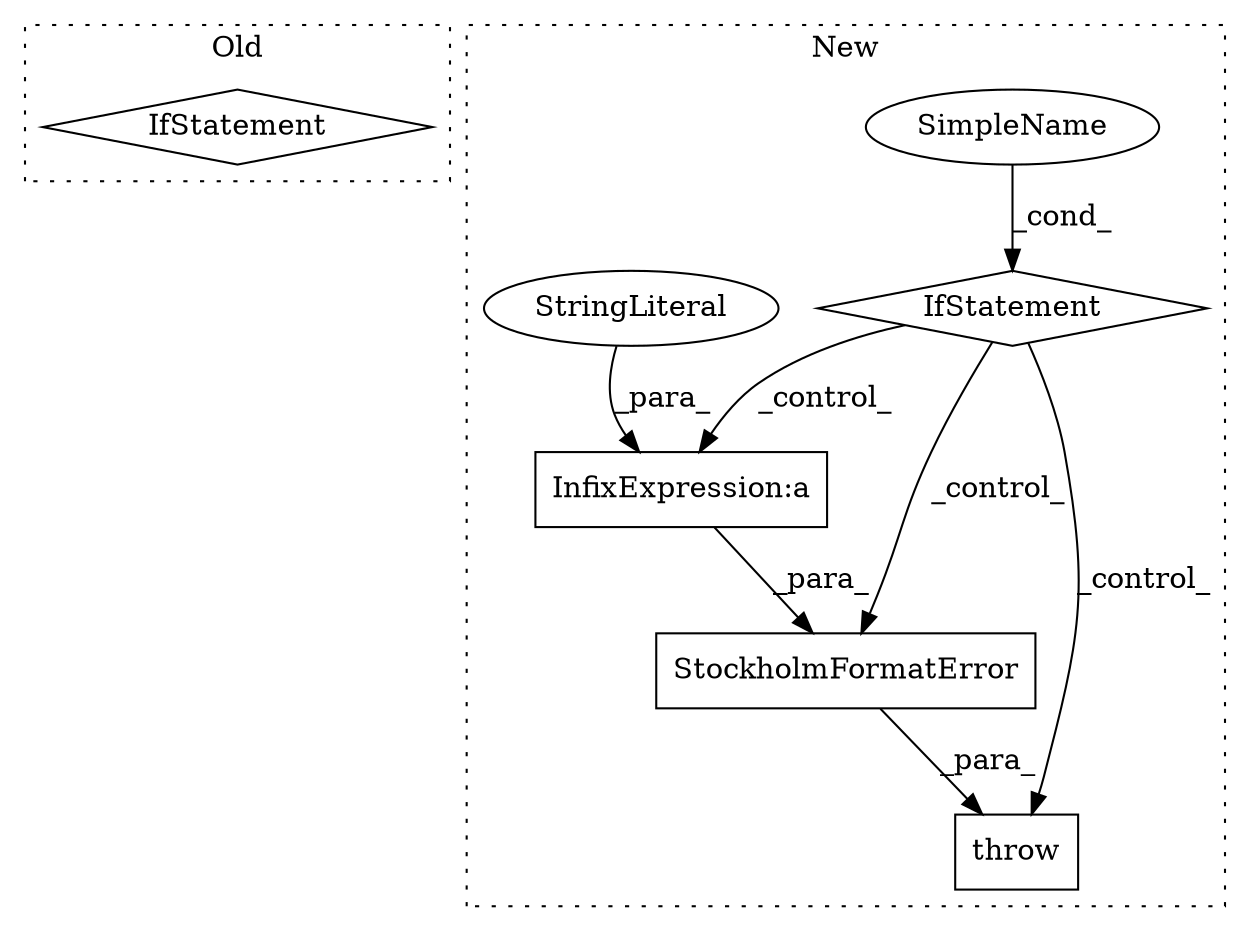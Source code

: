 digraph G {
subgraph cluster0 {
1 [label="IfStatement" a="25" s="11617,11654" l="16,2" shape="diamond"];
label = "Old";
style="dotted";
}
subgraph cluster1 {
2 [label="StockholmFormatError" a="32" s="11985,12111" l="21,2" shape="box"];
3 [label="IfStatement" a="25" s="11915,11961" l="16,2" shape="diamond"];
4 [label="InfixExpression:a" a="27" s="12066" l="18" shape="box"];
5 [label="SimpleName" a="42" s="" l="" shape="ellipse"];
6 [label="StringLiteral" a="45" s="12006" l="60" shape="ellipse"];
7 [label="throw" a="53" s="11979" l="6" shape="box"];
label = "New";
style="dotted";
}
2 -> 7 [label="_para_"];
3 -> 2 [label="_control_"];
3 -> 4 [label="_control_"];
3 -> 7 [label="_control_"];
4 -> 2 [label="_para_"];
5 -> 3 [label="_cond_"];
6 -> 4 [label="_para_"];
}